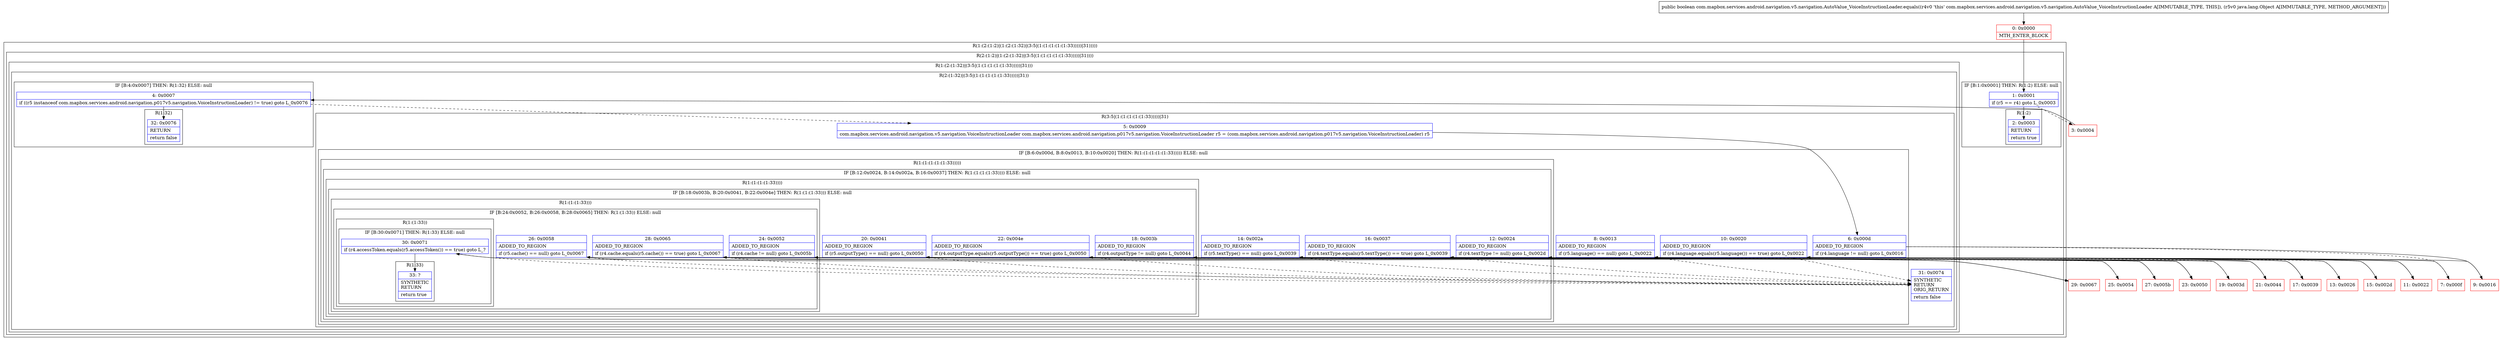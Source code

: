 digraph "CFG forcom.mapbox.services.android.navigation.v5.navigation.AutoValue_VoiceInstructionLoader.equals(Ljava\/lang\/Object;)Z" {
subgraph cluster_Region_878523874 {
label = "R(1:(2:(1:2)|(1:(2:(1:32)|(3:5|(1:(1:(1:(1:(1:33)))))|31)))))";
node [shape=record,color=blue];
subgraph cluster_Region_317770914 {
label = "R(2:(1:2)|(1:(2:(1:32)|(3:5|(1:(1:(1:(1:(1:33)))))|31))))";
node [shape=record,color=blue];
subgraph cluster_IfRegion_250384778 {
label = "IF [B:1:0x0001] THEN: R(1:2) ELSE: null";
node [shape=record,color=blue];
Node_1 [shape=record,label="{1\:\ 0x0001|if (r5 == r4) goto L_0x0003\l}"];
subgraph cluster_Region_458101938 {
label = "R(1:2)";
node [shape=record,color=blue];
Node_2 [shape=record,label="{2\:\ 0x0003|RETURN\l|return true\l}"];
}
}
subgraph cluster_Region_1180815388 {
label = "R(1:(2:(1:32)|(3:5|(1:(1:(1:(1:(1:33)))))|31)))";
node [shape=record,color=blue];
subgraph cluster_Region_1390449070 {
label = "R(2:(1:32)|(3:5|(1:(1:(1:(1:(1:33)))))|31))";
node [shape=record,color=blue];
subgraph cluster_IfRegion_954874553 {
label = "IF [B:4:0x0007] THEN: R(1:32) ELSE: null";
node [shape=record,color=blue];
Node_4 [shape=record,label="{4\:\ 0x0007|if ((r5 instanceof com.mapbox.services.android.navigation.p017v5.navigation.VoiceInstructionLoader) != true) goto L_0x0076\l}"];
subgraph cluster_Region_1407865490 {
label = "R(1:32)";
node [shape=record,color=blue];
Node_32 [shape=record,label="{32\:\ 0x0076|RETURN\l|return false\l}"];
}
}
subgraph cluster_Region_2027603399 {
label = "R(3:5|(1:(1:(1:(1:(1:33)))))|31)";
node [shape=record,color=blue];
Node_5 [shape=record,label="{5\:\ 0x0009|com.mapbox.services.android.navigation.v5.navigation.VoiceInstructionLoader com.mapbox.services.android.navigation.p017v5.navigation.VoiceInstructionLoader r5 = (com.mapbox.services.android.navigation.p017v5.navigation.VoiceInstructionLoader) r5\l}"];
subgraph cluster_IfRegion_296356901 {
label = "IF [B:6:0x000d, B:8:0x0013, B:10:0x0020] THEN: R(1:(1:(1:(1:(1:33))))) ELSE: null";
node [shape=record,color=blue];
Node_6 [shape=record,label="{6\:\ 0x000d|ADDED_TO_REGION\l|if (r4.language != null) goto L_0x0016\l}"];
Node_8 [shape=record,label="{8\:\ 0x0013|ADDED_TO_REGION\l|if (r5.language() == null) goto L_0x0022\l}"];
Node_10 [shape=record,label="{10\:\ 0x0020|ADDED_TO_REGION\l|if (r4.language.equals(r5.language()) == true) goto L_0x0022\l}"];
subgraph cluster_Region_457415107 {
label = "R(1:(1:(1:(1:(1:33)))))";
node [shape=record,color=blue];
subgraph cluster_IfRegion_1178574337 {
label = "IF [B:12:0x0024, B:14:0x002a, B:16:0x0037] THEN: R(1:(1:(1:(1:33)))) ELSE: null";
node [shape=record,color=blue];
Node_12 [shape=record,label="{12\:\ 0x0024|ADDED_TO_REGION\l|if (r4.textType != null) goto L_0x002d\l}"];
Node_14 [shape=record,label="{14\:\ 0x002a|ADDED_TO_REGION\l|if (r5.textType() == null) goto L_0x0039\l}"];
Node_16 [shape=record,label="{16\:\ 0x0037|ADDED_TO_REGION\l|if (r4.textType.equals(r5.textType()) == true) goto L_0x0039\l}"];
subgraph cluster_Region_1299711716 {
label = "R(1:(1:(1:(1:33))))";
node [shape=record,color=blue];
subgraph cluster_IfRegion_2001439673 {
label = "IF [B:18:0x003b, B:20:0x0041, B:22:0x004e] THEN: R(1:(1:(1:33))) ELSE: null";
node [shape=record,color=blue];
Node_18 [shape=record,label="{18\:\ 0x003b|ADDED_TO_REGION\l|if (r4.outputType != null) goto L_0x0044\l}"];
Node_20 [shape=record,label="{20\:\ 0x0041|ADDED_TO_REGION\l|if (r5.outputType() == null) goto L_0x0050\l}"];
Node_22 [shape=record,label="{22\:\ 0x004e|ADDED_TO_REGION\l|if (r4.outputType.equals(r5.outputType()) == true) goto L_0x0050\l}"];
subgraph cluster_Region_607048192 {
label = "R(1:(1:(1:33)))";
node [shape=record,color=blue];
subgraph cluster_IfRegion_1494322282 {
label = "IF [B:24:0x0052, B:26:0x0058, B:28:0x0065] THEN: R(1:(1:33)) ELSE: null";
node [shape=record,color=blue];
Node_24 [shape=record,label="{24\:\ 0x0052|ADDED_TO_REGION\l|if (r4.cache != null) goto L_0x005b\l}"];
Node_26 [shape=record,label="{26\:\ 0x0058|ADDED_TO_REGION\l|if (r5.cache() == null) goto L_0x0067\l}"];
Node_28 [shape=record,label="{28\:\ 0x0065|ADDED_TO_REGION\l|if (r4.cache.equals(r5.cache()) == true) goto L_0x0067\l}"];
subgraph cluster_Region_634485461 {
label = "R(1:(1:33))";
node [shape=record,color=blue];
subgraph cluster_IfRegion_404453449 {
label = "IF [B:30:0x0071] THEN: R(1:33) ELSE: null";
node [shape=record,color=blue];
Node_30 [shape=record,label="{30\:\ 0x0071|if (r4.accessToken.equals(r5.accessToken()) == true) goto L_?\l}"];
subgraph cluster_Region_584806957 {
label = "R(1:33)";
node [shape=record,color=blue];
Node_33 [shape=record,label="{33\:\ ?|SYNTHETIC\lRETURN\l|return true\l}"];
}
}
}
}
}
}
}
}
}
}
Node_31 [shape=record,label="{31\:\ 0x0074|SYNTHETIC\lRETURN\lORIG_RETURN\l|return false\l}"];
}
}
}
}
}
Node_0 [shape=record,color=red,label="{0\:\ 0x0000|MTH_ENTER_BLOCK\l}"];
Node_3 [shape=record,color=red,label="{3\:\ 0x0004}"];
Node_7 [shape=record,color=red,label="{7\:\ 0x000f}"];
Node_9 [shape=record,color=red,label="{9\:\ 0x0016}"];
Node_11 [shape=record,color=red,label="{11\:\ 0x0022}"];
Node_13 [shape=record,color=red,label="{13\:\ 0x0026}"];
Node_15 [shape=record,color=red,label="{15\:\ 0x002d}"];
Node_17 [shape=record,color=red,label="{17\:\ 0x0039}"];
Node_19 [shape=record,color=red,label="{19\:\ 0x003d}"];
Node_21 [shape=record,color=red,label="{21\:\ 0x0044}"];
Node_23 [shape=record,color=red,label="{23\:\ 0x0050}"];
Node_25 [shape=record,color=red,label="{25\:\ 0x0054}"];
Node_27 [shape=record,color=red,label="{27\:\ 0x005b}"];
Node_29 [shape=record,color=red,label="{29\:\ 0x0067}"];
MethodNode[shape=record,label="{public boolean com.mapbox.services.android.navigation.v5.navigation.AutoValue_VoiceInstructionLoader.equals((r4v0 'this' com.mapbox.services.android.navigation.v5.navigation.AutoValue_VoiceInstructionLoader A[IMMUTABLE_TYPE, THIS]), (r5v0 java.lang.Object A[IMMUTABLE_TYPE, METHOD_ARGUMENT])) }"];
MethodNode -> Node_0;
Node_1 -> Node_2;
Node_1 -> Node_3[style=dashed];
Node_4 -> Node_5[style=dashed];
Node_4 -> Node_32;
Node_5 -> Node_6;
Node_6 -> Node_7[style=dashed];
Node_6 -> Node_9;
Node_8 -> Node_31[style=dashed];
Node_8 -> Node_11;
Node_10 -> Node_11;
Node_10 -> Node_31[style=dashed];
Node_12 -> Node_13[style=dashed];
Node_12 -> Node_15;
Node_14 -> Node_31[style=dashed];
Node_14 -> Node_17;
Node_16 -> Node_17;
Node_16 -> Node_31[style=dashed];
Node_18 -> Node_19[style=dashed];
Node_18 -> Node_21;
Node_20 -> Node_31[style=dashed];
Node_20 -> Node_23;
Node_22 -> Node_23;
Node_22 -> Node_31[style=dashed];
Node_24 -> Node_25[style=dashed];
Node_24 -> Node_27;
Node_26 -> Node_31[style=dashed];
Node_26 -> Node_29;
Node_28 -> Node_29;
Node_28 -> Node_31[style=dashed];
Node_30 -> Node_31[style=dashed];
Node_30 -> Node_33;
Node_0 -> Node_1;
Node_3 -> Node_4;
Node_7 -> Node_8;
Node_9 -> Node_10;
Node_11 -> Node_12;
Node_13 -> Node_14;
Node_15 -> Node_16;
Node_17 -> Node_18;
Node_19 -> Node_20;
Node_21 -> Node_22;
Node_23 -> Node_24;
Node_25 -> Node_26;
Node_27 -> Node_28;
Node_29 -> Node_30;
}

